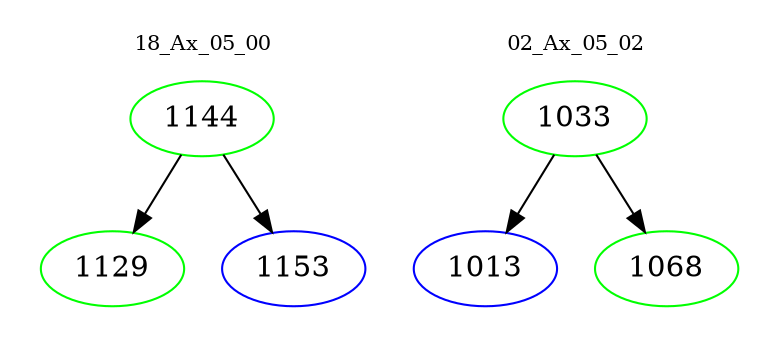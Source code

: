 digraph{
subgraph cluster_0 {
color = white
label = "18_Ax_05_00";
fontsize=10;
T0_1144 [label="1144", color="green"]
T0_1144 -> T0_1129 [color="black"]
T0_1129 [label="1129", color="green"]
T0_1144 -> T0_1153 [color="black"]
T0_1153 [label="1153", color="blue"]
}
subgraph cluster_1 {
color = white
label = "02_Ax_05_02";
fontsize=10;
T1_1033 [label="1033", color="green"]
T1_1033 -> T1_1013 [color="black"]
T1_1013 [label="1013", color="blue"]
T1_1033 -> T1_1068 [color="black"]
T1_1068 [label="1068", color="green"]
}
}
